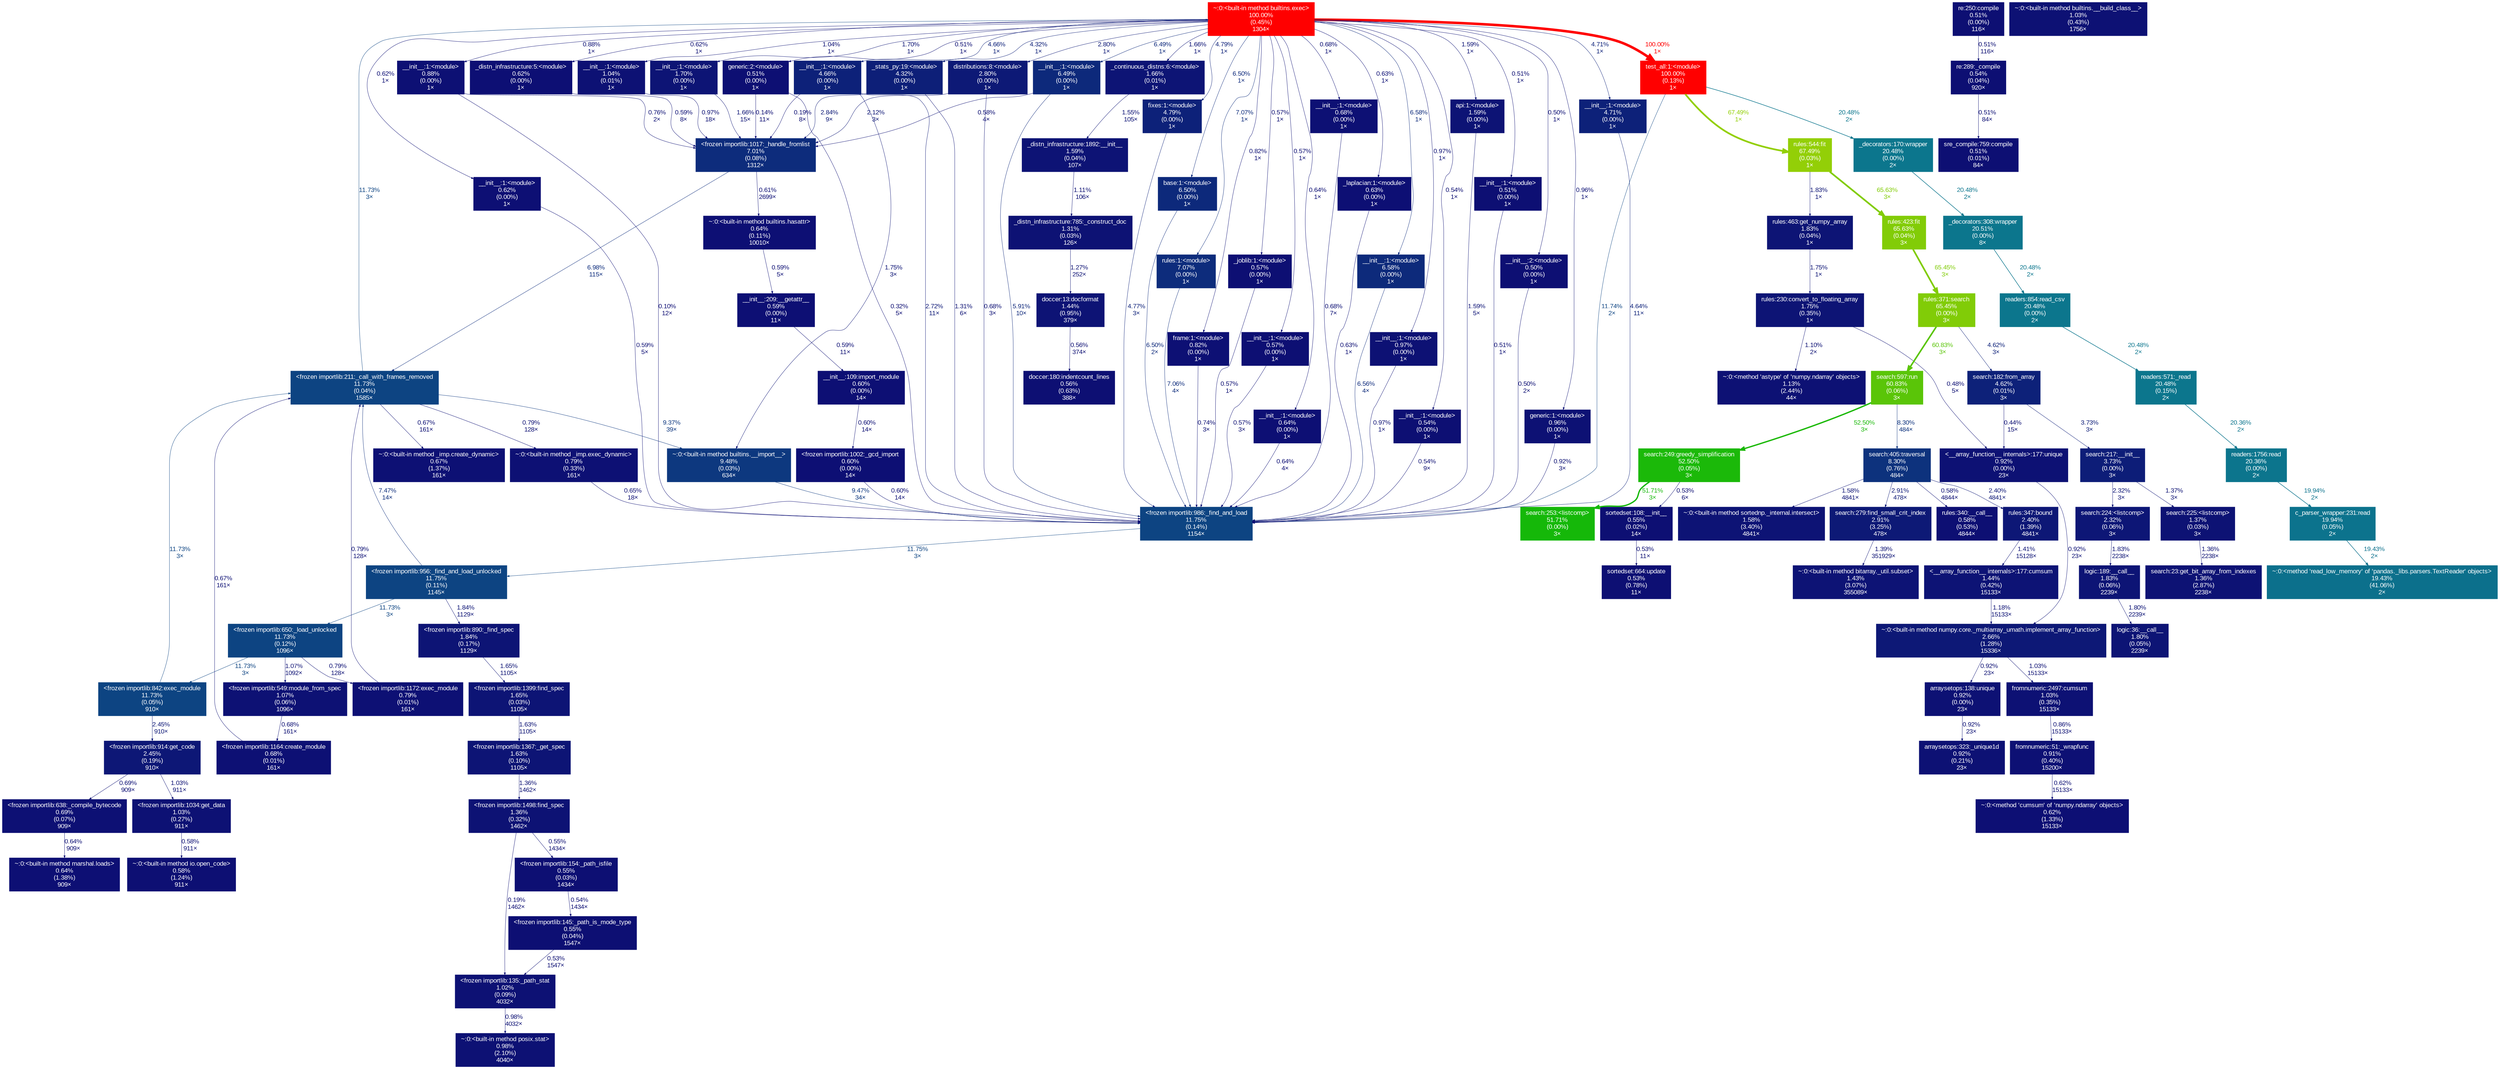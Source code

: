 digraph {
	graph [fontname=Arial, nodesep=0.125, ranksep=0.25];
	node [fontcolor=white, fontname=Arial, height=0, shape=box, style=filled, width=0];
	edge [fontname=Arial];
	73 [color="#0d1274", fontcolor="#ffffff", fontsize="10.00", label="_distn_infrastructure:785:_construct_doc\n1.31%\n(0.03%)\n126×", tooltip="/mnt/c/Users/locke/Data/BE/realkd.py/realkd-env/lib/python3.8/site-packages/scipy/stats/_distn_infrastructure.py"];
	73 -> 137 [arrowsize="0.35", color="#0d1274", fontcolor="#0d1274", fontsize="10.00", label="1.27%\n252×", labeldistance="0.50", penwidth="0.50"];
	75 [color="#0d0f74", fontcolor="#ffffff", fontsize="10.00", label="_distn_infrastructure:5:<module>\n0.62%\n(0.00%)\n1×", tooltip="/mnt/c/Users/locke/Data/BE/realkd.py/realkd-env/lib/python3.8/site-packages/scipy/stats/_distn_infrastructure.py"];
	75 -> 362 [arrowsize="0.35", color="#0d0f74", fontcolor="#0d0f74", fontsize="10.00", label="0.59%\n8×", labeldistance="0.50", penwidth="0.50"];
	119 [color="#0d1475", fontcolor="#ffffff", fontsize="10.00", label="__init__:1:<module>\n1.70%\n(0.00%)\n1×", tooltip="/mnt/c/Users/locke/Data/BE/realkd.py/realkd-env/lib/python3.8/site-packages/numpy/__init__.py"];
	119 -> 362 [arrowsize="0.35", color="#0d1475", fontcolor="#0d1475", fontsize="10.00", label="1.66%\n15×", labeldistance="0.50", penwidth="0.50"];
	137 [color="#0d1375", fontcolor="#ffffff", fontsize="10.00", label="doccer:13:docformat\n1.44%\n(0.95%)\n379×", tooltip="/mnt/c/Users/locke/Data/BE/realkd.py/realkd-env/lib/python3.8/site-packages/scipy/_lib/doccer.py"];
	137 -> 215 [arrowsize="0.35", color="#0d0f73", fontcolor="#0d0f73", fontsize="10.00", label="0.56%\n374×", labeldistance="0.50", penwidth="0.50"];
	215 [color="#0d0f73", fontcolor="#ffffff", fontsize="10.00", label="doccer:180:indentcount_lines\n0.56%\n(0.63%)\n388×", tooltip="/mnt/c/Users/locke/Data/BE/realkd.py/realkd-env/lib/python3.8/site-packages/scipy/_lib/doccer.py"];
	225 [color="#0d1274", fontcolor="#ffffff", fontsize="10.00", label="<frozen importlib:1498:find_spec\n1.36%\n(0.32%)\n1462×", tooltip="<frozen importlib._bootstrap_external>"];
	225 -> 1479 [arrowsize="0.35", color="#0d0e73", fontcolor="#0d0e73", fontsize="10.00", label="0.19%\n1462×", labeldistance="0.50", penwidth="0.50"];
	225 -> 4918 [arrowsize="0.35", color="#0d0f73", fontcolor="#0d0f73", fontsize="10.00", label="0.55%\n1434×", labeldistance="0.50", penwidth="0.50"];
	227 [color="#0d4482", fontcolor="#ffffff", fontsize="10.00", label="<frozen importlib:956:_find_and_load_unlocked\n11.75%\n(0.11%)\n1145×", tooltip="<frozen importlib._bootstrap>"];
	227 -> 553 [arrowsize="0.35", color="#0d4482", fontcolor="#0d4482", fontsize="10.00", label="11.73%\n3×", labeldistance="0.50", penwidth="0.50"];
	227 -> 1007 [arrowsize="0.35", color="#0d2e7c", fontcolor="#0d2e7c", fontsize="10.00", label="7.47%\n14×", labeldistance="0.50", penwidth="0.50"];
	227 -> 4324 [arrowsize="0.35", color="#0d1475", fontcolor="#0d1475", fontsize="10.00", label="1.84%\n1129×", labeldistance="0.50", penwidth="0.50"];
	302 [color="#0d0f74", fontcolor="#ffffff", fontsize="10.00", label="__init__:109:import_module\n0.60%\n(0.00%)\n14×", tooltip="/usr/lib/python3.8/importlib/__init__.py"];
	302 -> 4915 [arrowsize="0.35", color="#0d0f74", fontcolor="#0d0f74", fontsize="10.00", label="0.60%\n14×", labeldistance="0.50", penwidth="0.50"];
	337 [color="#0d0f73", fontcolor="#ffffff", fontsize="10.00", label="generic:2:<module>\n0.51%\n(0.00%)\n1×", tooltip="/mnt/c/Users/locke/Data/BE/realkd.py/realkd-env/lib/python3.8/site-packages/pandas/core/generic.py"];
	337 -> 362 [arrowsize="0.35", color="#0d0d73", fontcolor="#0d0d73", fontsize="10.00", label="0.14%\n11×", labeldistance="0.50", penwidth="0.50"];
	337 -> 544 [arrowsize="0.35", color="#0d0e73", fontcolor="#0d0e73", fontsize="10.00", label="0.32%\n5×", labeldistance="0.50", penwidth="0.50"];
	362 [color="#0d2c7c", fontcolor="#ffffff", fontsize="10.00", label="<frozen importlib:1017:_handle_fromlist\n7.01%\n(0.08%)\n1312×", tooltip="<frozen importlib._bootstrap>"];
	362 -> 1007 [arrowsize="0.35", color="#0d2c7c", fontcolor="#0d2c7c", fontsize="10.00", label="6.98%\n115×", labeldistance="0.50", penwidth="0.50"];
	362 -> 1117 [arrowsize="0.35", color="#0d0f74", fontcolor="#0d0f74", fontsize="10.00", label="0.61%\n2699×", labeldistance="0.50", penwidth="0.50"];
	392 [color="#0d0f73", fontcolor="#ffffff", fontsize="10.00", label="sortedset:664:update\n0.53%\n(0.78%)\n11×", tooltip="/mnt/c/Users/locke/Data/BE/realkd.py/realkd-env/lib/python3.8/site-packages/sortedcontainers/sortedset.py"];
	408 [color="#0d327d", fontcolor="#ffffff", fontsize="10.00", label="search:405:traversal\n8.30%\n(0.76%)\n484×", tooltip="/mnt/c/Users/locke/Data/BE/realkd.py/realkd/search.py"];
	408 -> 1367 [arrowsize="0.35", color="#0d1976", fontcolor="#0d1976", fontsize="10.00", label="2.91%\n478×", labeldistance="0.50", penwidth="0.50"];
	408 -> 1380 [arrowsize="0.35", color="#0d0f73", fontcolor="#0d0f73", fontsize="10.00", label="0.58%\n4844×", labeldistance="0.50", penwidth="0.50"];
	408 -> 1381 [arrowsize="0.35", color="#0d1776", fontcolor="#0d1776", fontsize="10.00", label="2.40%\n4841×", labeldistance="0.50", penwidth="0.50"];
	408 -> 1658 [arrowsize="0.35", color="#0d1375", fontcolor="#0d1375", fontsize="10.00", label="1.58%\n4841×", labeldistance="0.50", penwidth="0.50"];
	446 [color="#0d1174", fontcolor="#ffffff", fontsize="10.00", label="__init__:1:<module>\n1.04%\n(0.01%)\n1×", tooltip="/mnt/c/Users/locke/Data/BE/realkd.py/realkd-env/lib/python3.8/site-packages/numpy/core/__init__.py"];
	446 -> 362 [arrowsize="0.35", color="#0d1174", fontcolor="#0d1174", fontsize="10.00", label="0.97%\n18×", labeldistance="0.50", penwidth="0.50"];
	474 [color="#1bb909", fontcolor="#ffffff", fontsize="10.00", label="search:249:greedy_simplification\n52.50%\n(0.05%)\n3×", tooltip="/mnt/c/Users/locke/Data/BE/realkd.py/realkd/search.py"];
	474 -> 1118 [arrowsize="0.35", color="#0d0f73", fontcolor="#0d0f73", fontsize="10.00", label="0.53%\n6×", labeldistance="0.50", penwidth="0.50"];
	474 -> 1723 [arrowsize="0.72", color="#15b809", fontcolor="#15b809", fontsize="10.00", label="51.71%\n3×", labeldistance="2.07", penwidth="2.07"];
	508 [color="#0d1375", fontcolor="#ffffff", fontsize="10.00", label="_distn_infrastructure:1892:__init__\n1.59%\n(0.04%)\n107×", tooltip="/mnt/c/Users/locke/Data/BE/realkd.py/realkd-env/lib/python3.8/site-packages/scipy/stats/_distn_infrastructure.py"];
	508 -> 73 [arrowsize="0.35", color="#0d1174", fontcolor="#0d1174", fontsize="10.00", label="1.11%\n106×", labeldistance="0.50", penwidth="0.50"];
	519 [color="#0c768d", fontcolor="#ffffff", fontsize="10.00", label="readers:571:_read\n20.48%\n(0.15%)\n2×", tooltip="/mnt/c/Users/locke/Data/BE/realkd.py/realkd-env/lib/python3.8/site-packages/pandas/io/parsers/readers.py"];
	519 -> 593 [arrowsize="0.45", color="#0c758d", fontcolor="#0c758d", fontsize="10.00", label="20.36%\n2×", labeldistance="0.81", penwidth="0.81"];
	538 [color="#0d2179", fontcolor="#ffffff", fontsize="10.00", label="__init__:1:<module>\n4.66%\n(0.00%)\n1×", tooltip="/mnt/c/Users/locke/Data/BE/realkd.py/realkd-env/lib/python3.8/site-packages/pandas/__init__.py"];
	538 -> 362 [arrowsize="0.35", color="#0d0e73", fontcolor="#0d0e73", fontsize="10.00", label="0.19%\n8×", labeldistance="0.50", penwidth="0.50"];
	538 -> 544 [arrowsize="0.35", color="#0d1876", fontcolor="#0d1876", fontsize="10.00", label="2.72%\n11×", labeldistance="0.50", penwidth="0.50"];
	538 -> 1004 [arrowsize="0.35", color="#0d1475", fontcolor="#0d1475", fontsize="10.00", label="1.75%\n3×", labeldistance="0.50", penwidth="0.50"];
	544 [color="#0d4482", fontcolor="#ffffff", fontsize="10.00", label="<frozen importlib:986:_find_and_load\n11.75%\n(0.14%)\n1154×", tooltip="<frozen importlib._bootstrap>"];
	544 -> 227 [arrowsize="0.35", color="#0d4482", fontcolor="#0d4482", fontsize="10.00", label="11.75%\n3×", labeldistance="0.50", penwidth="0.50"];
	551 [color="#0c768d", fontcolor="#ffffff", fontsize="10.00", label="_decorators:170:wrapper\n20.48%\n(0.00%)\n2×", tooltip="/mnt/c/Users/locke/Data/BE/realkd.py/realkd-env/lib/python3.8/site-packages/pandas/util/_decorators.py"];
	551 -> 1417 [arrowsize="0.45", color="#0c768d", fontcolor="#0c768d", fontsize="10.00", label="20.48%\n2×", labeldistance="0.82", penwidth="0.82"];
	553 [color="#0d4482", fontcolor="#ffffff", fontsize="10.00", label="<frozen importlib:650:_load_unlocked\n11.73%\n(0.12%)\n1096×", tooltip="<frozen importlib._bootstrap>"];
	553 -> 1152 [arrowsize="0.35", color="#0d1174", fontcolor="#0d1174", fontsize="10.00", label="1.07%\n1092×", labeldistance="0.50", penwidth="0.50"];
	553 -> 4893 [arrowsize="0.35", color="#0d1074", fontcolor="#0d1074", fontsize="10.00", label="0.79%\n128×", labeldistance="0.50", penwidth="0.50"];
	553 -> 4905 [arrowsize="0.35", color="#0d4482", fontcolor="#0d4482", fontsize="10.00", label="11.73%\n3×", labeldistance="0.50", penwidth="0.50"];
	565 [color="#0d1475", fontcolor="#ffffff", fontsize="10.00", label="_continuous_distns:6:<module>\n1.66%\n(0.01%)\n1×", tooltip="/mnt/c/Users/locke/Data/BE/realkd.py/realkd-env/lib/python3.8/site-packages/scipy/stats/_continuous_distns.py"];
	565 -> 508 [arrowsize="0.35", color="#0d1375", fontcolor="#0d1375", fontsize="10.00", label="1.55%\n105×", labeldistance="0.50", penwidth="0.50"];
	580 [color="#0c738d", fontcolor="#ffffff", fontsize="10.00", label="c_parser_wrapper:231:read\n19.94%\n(0.05%)\n2×", tooltip="/mnt/c/Users/locke/Data/BE/realkd.py/realkd-env/lib/python3.8/site-packages/pandas/io/parsers/c_parser_wrapper.py"];
	580 -> 3434 [arrowsize="0.44", color="#0c708c", fontcolor="#0c708c", fontsize="10.00", label="19.43%\n2×", labeldistance="0.78", penwidth="0.78"];
	588 [color="#0d0f73", fontcolor="#ffffff", fontsize="10.00", label="sre_compile:759:compile\n0.51%\n(0.01%)\n84×", tooltip="/usr/lib/python3.8/sre_compile.py"];
	593 [color="#0c758d", fontcolor="#ffffff", fontsize="10.00", label="readers:1756:read\n20.36%\n(0.00%)\n2×", tooltip="/mnt/c/Users/locke/Data/BE/realkd.py/realkd-env/lib/python3.8/site-packages/pandas/io/parsers/readers.py"];
	593 -> 580 [arrowsize="0.45", color="#0c738d", fontcolor="#0c738d", fontsize="10.00", label="19.94%\n2×", labeldistance="0.80", penwidth="0.80"];
	601 [color="#0c768d", fontcolor="#ffffff", fontsize="10.00", label="readers:854:read_csv\n20.48%\n(0.00%)\n2×", tooltip="/mnt/c/Users/locke/Data/BE/realkd.py/realkd-env/lib/python3.8/site-packages/pandas/io/parsers/readers.py"];
	601 -> 519 [arrowsize="0.45", color="#0c768d", fontcolor="#0c768d", fontsize="10.00", label="20.48%\n2×", labeldistance="0.82", penwidth="0.82"];
	628 [color="#0d1174", fontcolor="#ffffff", fontsize="10.00", label="~:0:<built-in method builtins.__build_class__>\n1.03%\n(0.43%)\n1756×", tooltip="~"];
	730 [color="#0d1f78", fontcolor="#ffffff", fontsize="10.00", label="_stats_py:19:<module>\n4.32%\n(0.00%)\n1×", tooltip="/mnt/c/Users/locke/Data/BE/realkd.py/realkd-env/lib/python3.8/site-packages/scipy/stats/_stats_py.py"];
	730 -> 362 [arrowsize="0.35", color="#0d1976", fontcolor="#0d1976", fontsize="10.00", label="2.84%\n9×", labeldistance="0.50", penwidth="0.50"];
	730 -> 544 [arrowsize="0.35", color="#0d1274", fontcolor="#0d1274", fontsize="10.00", label="1.31%\n6×", labeldistance="0.50", penwidth="0.50"];
	737 [color="#0d2179", fontcolor="#ffffff", fontsize="10.00", label="fixes:1:<module>\n4.79%\n(0.00%)\n1×", tooltip="/mnt/c/Users/locke/Data/BE/realkd.py/realkd-env/lib/python3.8/site-packages/sklearn/utils/fixes.py"];
	737 -> 544 [arrowsize="0.35", color="#0d2179", fontcolor="#0d2179", fontsize="10.00", label="4.77%\n3×", labeldistance="0.50", penwidth="0.50"];
	812 [color="#0d297b", fontcolor="#ffffff", fontsize="10.00", label="base:1:<module>\n6.50%\n(0.00%)\n1×", tooltip="/mnt/c/Users/locke/Data/BE/realkd.py/realkd-env/lib/python3.8/site-packages/sklearn/base.py"];
	812 -> 544 [arrowsize="0.35", color="#0d297b", fontcolor="#0d297b", fontsize="10.00", label="6.50%\n2×", labeldistance="0.50", penwidth="0.50"];
	823 [color="#0d2c7c", fontcolor="#ffffff", fontsize="10.00", label="rules:1:<module>\n7.07%\n(0.00%)\n1×", tooltip="/mnt/c/Users/locke/Data/BE/realkd.py/realkd/rules.py"];
	823 -> 544 [arrowsize="0.35", color="#0d2c7c", fontcolor="#0d2c7c", fontsize="10.00", label="7.06%\n4×", labeldistance="0.50", penwidth="0.50"];
	900 [color="#0d1074", fontcolor="#ffffff", fontsize="10.00", label="frame:1:<module>\n0.82%\n(0.00%)\n1×", tooltip="/mnt/c/Users/locke/Data/BE/realkd.py/realkd-env/lib/python3.8/site-packages/pandas/core/frame.py"];
	900 -> 544 [arrowsize="0.35", color="#0d1074", fontcolor="#0d1074", fontsize="10.00", label="0.74%\n3×", labeldistance="0.50", penwidth="0.50"];
	902 [color="#0d1174", fontcolor="#ffffff", fontsize="10.00", label="generic:1:<module>\n0.96%\n(0.00%)\n1×", tooltip="/mnt/c/Users/locke/Data/BE/realkd.py/realkd-env/lib/python3.8/site-packages/pandas/core/groupby/generic.py"];
	902 -> 544 [arrowsize="0.35", color="#0d1174", fontcolor="#0d1174", fontsize="10.00", label="0.92%\n3×", labeldistance="0.50", penwidth="0.50"];
	1004 [color="#0d387f", fontcolor="#ffffff", fontsize="10.00", label="~:0:<built-in method builtins.__import__>\n9.48%\n(0.03%)\n634×", tooltip="~"];
	1004 -> 544 [arrowsize="0.35", color="#0d387f", fontcolor="#0d387f", fontsize="10.00", label="9.47%\n34×", labeldistance="0.50", penwidth="0.50"];
	1007 [color="#0d4482", fontcolor="#ffffff", fontsize="10.00", label="<frozen importlib:211:_call_with_frames_removed\n11.73%\n(0.04%)\n1585×", tooltip="<frozen importlib._bootstrap>"];
	1007 -> 1004 [arrowsize="0.35", color="#0d377f", fontcolor="#0d377f", fontsize="10.00", label="9.37%\n39×", labeldistance="0.50", penwidth="0.50"];
	1007 -> 1057 [arrowsize="0.35", color="#0d4482", fontcolor="#0d4482", fontsize="10.00", label="11.73%\n3×", labeldistance="0.50", penwidth="0.50"];
	1007 -> 1639 [arrowsize="0.35", color="#0d1074", fontcolor="#0d1074", fontsize="10.00", label="0.67%\n161×", labeldistance="0.50", penwidth="0.50"];
	1007 -> 1640 [arrowsize="0.35", color="#0d1074", fontcolor="#0d1074", fontsize="10.00", label="0.79%\n128×", labeldistance="0.50", penwidth="0.50"];
	1049 [color="#0d2179", fontcolor="#ffffff", fontsize="10.00", label="__init__:1:<module>\n4.71%\n(0.00%)\n1×", tooltip="/mnt/c/Users/locke/Data/BE/realkd.py/realkd-env/lib/python3.8/site-packages/scipy/stats/__init__.py"];
	1049 -> 544 [arrowsize="0.35", color="#0d2179", fontcolor="#0d2179", fontsize="10.00", label="4.64%\n11×", labeldistance="0.50", penwidth="0.50"];
	1053 [color="#0d0f74", fontcolor="#ffffff", fontsize="10.00", label="__init__:1:<module>\n0.62%\n(0.00%)\n1×", tooltip="/mnt/c/Users/locke/Data/BE/realkd.py/realkd-env/lib/python3.8/site-packages/scipy/sparse/linalg/__init__.py"];
	1053 -> 544 [arrowsize="0.35", color="#0d0f74", fontcolor="#0d0f74", fontsize="10.00", label="0.59%\n5×", labeldistance="0.50", penwidth="0.50"];
	1054 [color="#0d1074", fontcolor="#ffffff", fontsize="10.00", label="__init__:1:<module>\n0.88%\n(0.00%)\n1×", tooltip="/mnt/c/Users/locke/Data/BE/realkd.py/realkd-env/lib/python3.8/site-packages/scipy/sparse/__init__.py"];
	1054 -> 362 [arrowsize="0.35", color="#0d1074", fontcolor="#0d1074", fontsize="10.00", label="0.76%\n2×", labeldistance="0.50", penwidth="0.50"];
	1054 -> 544 [arrowsize="0.35", color="#0d0d73", fontcolor="#0d0d73", fontsize="10.00", label="0.10%\n12×", labeldistance="0.50", penwidth="0.50"];
	1057 [color="#ff0000", fontcolor="#ffffff", fontsize="10.00", label="~:0:<built-in method builtins.exec>\n100.00%\n(0.45%)\n1304×", tooltip="~"];
	1057 -> 75 [arrowsize="0.35", color="#0d0f74", fontcolor="#0d0f74", fontsize="10.00", label="0.62%\n1×", labeldistance="0.50", penwidth="0.50"];
	1057 -> 119 [arrowsize="0.35", color="#0d1475", fontcolor="#0d1475", fontsize="10.00", label="1.70%\n1×", labeldistance="0.50", penwidth="0.50"];
	1057 -> 337 [arrowsize="0.35", color="#0d0f73", fontcolor="#0d0f73", fontsize="10.00", label="0.51%\n1×", labeldistance="0.50", penwidth="0.50"];
	1057 -> 446 [arrowsize="0.35", color="#0d1174", fontcolor="#0d1174", fontsize="10.00", label="1.04%\n1×", labeldistance="0.50", penwidth="0.50"];
	1057 -> 538 [arrowsize="0.35", color="#0d2179", fontcolor="#0d2179", fontsize="10.00", label="4.66%\n1×", labeldistance="0.50", penwidth="0.50"];
	1057 -> 565 [arrowsize="0.35", color="#0d1475", fontcolor="#0d1475", fontsize="10.00", label="1.66%\n1×", labeldistance="0.50", penwidth="0.50"];
	1057 -> 730 [arrowsize="0.35", color="#0d1f78", fontcolor="#0d1f78", fontsize="10.00", label="4.32%\n1×", labeldistance="0.50", penwidth="0.50"];
	1057 -> 737 [arrowsize="0.35", color="#0d2179", fontcolor="#0d2179", fontsize="10.00", label="4.79%\n1×", labeldistance="0.50", penwidth="0.50"];
	1057 -> 812 [arrowsize="0.35", color="#0d297b", fontcolor="#0d297b", fontsize="10.00", label="6.50%\n1×", labeldistance="0.50", penwidth="0.50"];
	1057 -> 823 [arrowsize="0.35", color="#0d2c7c", fontcolor="#0d2c7c", fontsize="10.00", label="7.07%\n1×", labeldistance="0.50", penwidth="0.50"];
	1057 -> 900 [arrowsize="0.35", color="#0d1074", fontcolor="#0d1074", fontsize="10.00", label="0.82%\n1×", labeldistance="0.50", penwidth="0.50"];
	1057 -> 902 [arrowsize="0.35", color="#0d1174", fontcolor="#0d1174", fontsize="10.00", label="0.96%\n1×", labeldistance="0.50", penwidth="0.50"];
	1057 -> 1049 [arrowsize="0.35", color="#0d2179", fontcolor="#0d2179", fontsize="10.00", label="4.71%\n1×", labeldistance="0.50", penwidth="0.50"];
	1057 -> 1053 [arrowsize="0.35", color="#0d0f74", fontcolor="#0d0f74", fontsize="10.00", label="0.62%\n1×", labeldistance="0.50", penwidth="0.50"];
	1057 -> 1054 [arrowsize="0.35", color="#0d1074", fontcolor="#0d1074", fontsize="10.00", label="0.88%\n1×", labeldistance="0.50", penwidth="0.50"];
	1057 -> 1449 [arrowsize="1.00", color="#ff0000", fontcolor="#ff0000", fontsize="10.00", label="100.00%\n1×", labeldistance="4.00", penwidth="4.00"];
	1057 -> 1528 [arrowsize="0.35", color="#0d297b", fontcolor="#0d297b", fontsize="10.00", label="6.49%\n1×", labeldistance="0.50", penwidth="0.50"];
	1057 -> 2246 [arrowsize="0.35", color="#0d1976", fontcolor="#0d1976", fontsize="10.00", label="2.80%\n1×", labeldistance="0.50", penwidth="0.50"];
	1057 -> 2764 [arrowsize="0.35", color="#0d0f73", fontcolor="#0d0f73", fontsize="10.00", label="0.57%\n1×", labeldistance="0.50", penwidth="0.50"];
	1057 -> 2765 [arrowsize="0.35", color="#0d0f73", fontcolor="#0d0f73", fontsize="10.00", label="0.57%\n1×", labeldistance="0.50", penwidth="0.50"];
	1057 -> 2806 [arrowsize="0.35", color="#0d0f74", fontcolor="#0d0f74", fontsize="10.00", label="0.64%\n1×", labeldistance="0.50", penwidth="0.50"];
	1057 -> 3123 [arrowsize="0.35", color="#0d1074", fontcolor="#0d1074", fontsize="10.00", label="0.68%\n1×", labeldistance="0.50", penwidth="0.50"];
	1057 -> 3124 [arrowsize="0.35", color="#0d0f74", fontcolor="#0d0f74", fontsize="10.00", label="0.63%\n1×", labeldistance="0.50", penwidth="0.50"];
	1057 -> 3270 [arrowsize="0.35", color="#0d2a7b", fontcolor="#0d2a7b", fontsize="10.00", label="6.58%\n1×", labeldistance="0.50", penwidth="0.50"];
	1057 -> 3898 [arrowsize="0.35", color="#0d1174", fontcolor="#0d1174", fontsize="10.00", label="0.97%\n1×", labeldistance="0.50", penwidth="0.50"];
	1057 -> 4086 [arrowsize="0.35", color="#0d0f73", fontcolor="#0d0f73", fontsize="10.00", label="0.54%\n1×", labeldistance="0.50", penwidth="0.50"];
	1057 -> 4125 [arrowsize="0.35", color="#0d1375", fontcolor="#0d1375", fontsize="10.00", label="1.59%\n1×", labeldistance="0.50", penwidth="0.50"];
	1057 -> 4357 [arrowsize="0.35", color="#0d0f73", fontcolor="#0d0f73", fontsize="10.00", label="0.51%\n1×", labeldistance="0.50", penwidth="0.50"];
	1057 -> 4392 [arrowsize="0.35", color="#0d0f73", fontcolor="#0d0f73", fontsize="10.00", label="0.50%\n1×", labeldistance="0.50", penwidth="0.50"];
	1080 [color="#0d1074", fontcolor="#ffffff", fontsize="10.00", label="fromnumeric:51:_wrapfunc\n0.91%\n(0.40%)\n15200×", tooltip="/mnt/c/Users/locke/Data/BE/realkd.py/realkd-env/lib/python3.8/site-packages/numpy/core/fromnumeric.py"];
	1080 -> 4737 [arrowsize="0.35", color="#0d0f74", fontcolor="#0d0f74", fontsize="10.00", label="0.62%\n15133×", labeldistance="0.50", penwidth="0.50"];
	1117 [color="#0d0f74", fontcolor="#ffffff", fontsize="10.00", label="~:0:<built-in method builtins.hasattr>\n0.64%\n(0.11%)\n10010×", tooltip="~"];
	1117 -> 3235 [arrowsize="0.35", color="#0d0f74", fontcolor="#0d0f74", fontsize="10.00", label="0.59%\n5×", labeldistance="0.50", penwidth="0.50"];
	1118 [color="#0d0f73", fontcolor="#ffffff", fontsize="10.00", label="sortedset:108:__init__\n0.55%\n(0.02%)\n14×", tooltip="/mnt/c/Users/locke/Data/BE/realkd.py/realkd-env/lib/python3.8/site-packages/sortedcontainers/sortedset.py"];
	1118 -> 392 [arrowsize="0.35", color="#0d0f73", fontcolor="#0d0f73", fontsize="10.00", label="0.53%\n11×", labeldistance="0.50", penwidth="0.50"];
	1150 [color="#0d1475", fontcolor="#ffffff", fontsize="10.00", label="<frozen importlib:1367:_get_spec\n1.63%\n(0.10%)\n1105×", tooltip="<frozen importlib._bootstrap_external>"];
	1150 -> 225 [arrowsize="0.35", color="#0d1274", fontcolor="#0d1274", fontsize="10.00", label="1.36%\n1462×", labeldistance="0.50", penwidth="0.50"];
	1152 [color="#0d1174", fontcolor="#ffffff", fontsize="10.00", label="<frozen importlib:549:module_from_spec\n1.07%\n(0.06%)\n1096×", tooltip="<frozen importlib._bootstrap>"];
	1152 -> 4892 [arrowsize="0.35", color="#0d1074", fontcolor="#0d1074", fontsize="10.00", label="0.68%\n161×", labeldistance="0.50", penwidth="0.50"];
	1166 [color="#0d2179", fontcolor="#ffffff", fontsize="10.00", label="search:182:from_array\n4.62%\n(0.01%)\n3×", tooltip="/mnt/c/Users/locke/Data/BE/realkd.py/realkd/search.py"];
	1166 -> 1364 [arrowsize="0.35", color="#0d1d78", fontcolor="#0d1d78", fontsize="10.00", label="3.73%\n3×", labeldistance="0.50", penwidth="0.50"];
	1166 -> 4619 [arrowsize="0.35", color="#0d0f73", fontcolor="#0d0f73", fontsize="10.00", label="0.44%\n15×", labeldistance="0.50", penwidth="0.50"];
	1189 [color="#0d1475", fontcolor="#ffffff", fontsize="10.00", label="rules:463:get_numpy_array\n1.83%\n(0.04%)\n1×", tooltip="/mnt/c/Users/locke/Data/BE/realkd.py/realkd/rules.py"];
	1189 -> 3311 [arrowsize="0.35", color="#0d1475", fontcolor="#0d1475", fontsize="10.00", label="1.75%\n1×", labeldistance="0.50", penwidth="0.50"];
	1326 [color="#0d0f73", fontcolor="#ffffff", fontsize="10.00", label="re:289:_compile\n0.54%\n(0.04%)\n920×", tooltip="/usr/lib/python3.8/re.py"];
	1326 -> 588 [arrowsize="0.35", color="#0d0f73", fontcolor="#0d0f73", fontsize="10.00", label="0.51%\n84×", labeldistance="0.50", penwidth="0.50"];
	1338 [color="#0d1074", fontcolor="#ffffff", fontsize="10.00", label="<frozen importlib:638:_compile_bytecode\n0.69%\n(0.07%)\n909×", tooltip="<frozen importlib._bootstrap_external>"];
	1338 -> 1628 [arrowsize="0.35", color="#0d0f74", fontcolor="#0d0f74", fontsize="10.00", label="0.64%\n909×", labeldistance="0.50", penwidth="0.50"];
	1339 [color="#0d1174", fontcolor="#ffffff", fontsize="10.00", label="<frozen importlib:1034:get_data\n1.03%\n(0.27%)\n911×", tooltip="<frozen importlib._bootstrap_external>"];
	1339 -> 1594 [arrowsize="0.35", color="#0d0f73", fontcolor="#0d0f73", fontsize="10.00", label="0.58%\n911×", labeldistance="0.50", penwidth="0.50"];
	1364 [color="#0d1d78", fontcolor="#ffffff", fontsize="10.00", label="search:217:__init__\n3.73%\n(0.00%)\n3×", tooltip="/mnt/c/Users/locke/Data/BE/realkd.py/realkd/search.py"];
	1364 -> 1697 [arrowsize="0.35", color="#0d1676", fontcolor="#0d1676", fontsize="10.00", label="2.32%\n3×", labeldistance="0.50", penwidth="0.50"];
	1364 -> 1740 [arrowsize="0.35", color="#0d1274", fontcolor="#0d1274", fontsize="10.00", label="1.37%\n3×", labeldistance="0.50", penwidth="0.50"];
	1367 [color="#0d1976", fontcolor="#ffffff", fontsize="10.00", label="search:279:find_small_crit_index\n2.91%\n(3.25%)\n478×", tooltip="/mnt/c/Users/locke/Data/BE/realkd.py/realkd/search.py"];
	1367 -> 4732 [arrowsize="0.35", color="#0d1375", fontcolor="#0d1375", fontsize="10.00", label="1.39%\n351929×", labeldistance="0.50", penwidth="0.50"];
	1369 [color="#5ac508", fontcolor="#ffffff", fontsize="10.00", label="search:597:run\n60.83%\n(0.06%)\n3×", tooltip="/mnt/c/Users/locke/Data/BE/realkd.py/realkd/search.py"];
	1369 -> 408 [arrowsize="0.35", color="#0d327d", fontcolor="#0d327d", fontsize="10.00", label="8.30%\n484×", labeldistance="0.50", penwidth="0.50"];
	1369 -> 474 [arrowsize="0.72", color="#1bb909", fontcolor="#1bb909", fontsize="10.00", label="52.50%\n3×", labeldistance="2.10", penwidth="2.10"];
	1380 [color="#0d0f73", fontcolor="#ffffff", fontsize="10.00", label="rules:340:__call__\n0.58%\n(0.53%)\n4844×", tooltip="/mnt/c/Users/locke/Data/BE/realkd.py/realkd/rules.py"];
	1381 [color="#0d1776", fontcolor="#ffffff", fontsize="10.00", label="rules:347:bound\n2.40%\n(1.39%)\n4841×", tooltip="/mnt/c/Users/locke/Data/BE/realkd.py/realkd/rules.py"];
	1381 -> 2900 [arrowsize="0.35", color="#0d1375", fontcolor="#0d1375", fontsize="10.00", label="1.41%\n15128×", labeldistance="0.50", penwidth="0.50"];
	1382 [color="#93cf07", fontcolor="#ffffff", fontsize="10.00", label="rules:544:fit\n67.49%\n(0.03%)\n1×", tooltip="/mnt/c/Users/locke/Data/BE/realkd.py/realkd/rules.py"];
	1382 -> 1189 [arrowsize="0.35", color="#0d1475", fontcolor="#0d1475", fontsize="10.00", label="1.83%\n1×", labeldistance="0.50", penwidth="0.50"];
	1382 -> 3305 [arrowsize="0.81", color="#82cc07", fontcolor="#82cc07", fontsize="10.00", label="65.63%\n3×", labeldistance="2.63", penwidth="2.63"];
	1417 [color="#0c768d", fontcolor="#ffffff", fontsize="10.00", label="_decorators:308:wrapper\n20.51%\n(0.00%)\n8×", tooltip="/mnt/c/Users/locke/Data/BE/realkd.py/realkd-env/lib/python3.8/site-packages/pandas/util/_decorators.py"];
	1417 -> 601 [arrowsize="0.45", color="#0c768d", fontcolor="#0c768d", fontsize="10.00", label="20.48%\n2×", labeldistance="0.82", penwidth="0.82"];
	1436 [color="#0d1776", fontcolor="#ffffff", fontsize="10.00", label="<frozen importlib:914:get_code\n2.45%\n(0.19%)\n910×", tooltip="<frozen importlib._bootstrap_external>"];
	1436 -> 1338 [arrowsize="0.35", color="#0d1074", fontcolor="#0d1074", fontsize="10.00", label="0.69%\n909×", labeldistance="0.50", penwidth="0.50"];
	1436 -> 1339 [arrowsize="0.35", color="#0d1174", fontcolor="#0d1174", fontsize="10.00", label="1.03%\n911×", labeldistance="0.50", penwidth="0.50"];
	1449 [color="#ff0000", fontcolor="#ffffff", fontsize="10.00", label="test_all:1:<module>\n100.00%\n(0.13%)\n1×", tooltip="test_all.py"];
	1449 -> 544 [arrowsize="0.35", color="#0d4482", fontcolor="#0d4482", fontsize="10.00", label="11.74%\n2×", labeldistance="0.50", penwidth="0.50"];
	1449 -> 551 [arrowsize="0.45", color="#0c768d", fontcolor="#0c768d", fontsize="10.00", label="20.48%\n2×", labeldistance="0.82", penwidth="0.82"];
	1449 -> 1382 [arrowsize="0.82", color="#93cf07", fontcolor="#93cf07", fontsize="10.00", label="67.49%\n1×", labeldistance="2.70", penwidth="2.70"];
	1476 [color="#0d1174", fontcolor="#ffffff", fontsize="10.00", label="~:0:<built-in method posix.stat>\n0.98%\n(2.10%)\n4040×", tooltip="~"];
	1479 [color="#0d1174", fontcolor="#ffffff", fontsize="10.00", label="<frozen importlib:135:_path_stat\n1.02%\n(0.09%)\n4032×", tooltip="<frozen importlib._bootstrap_external>"];
	1479 -> 1476 [arrowsize="0.35", color="#0d1174", fontcolor="#0d1174", fontsize="10.00", label="0.98%\n4032×", labeldistance="0.50", penwidth="0.50"];
	1528 [color="#0d297b", fontcolor="#ffffff", fontsize="10.00", label="__init__:1:<module>\n6.49%\n(0.00%)\n1×", tooltip="/mnt/c/Users/locke/Data/BE/realkd.py/realkd-env/lib/python3.8/site-packages/sklearn/utils/__init__.py"];
	1528 -> 362 [arrowsize="0.35", color="#0d0f73", fontcolor="#0d0f73", fontsize="10.00", label="0.58%\n4×", labeldistance="0.50", penwidth="0.50"];
	1528 -> 544 [arrowsize="0.35", color="#0d277a", fontcolor="#0d277a", fontsize="10.00", label="5.91%\n10×", labeldistance="0.50", penwidth="0.50"];
	1594 [color="#0d0f73", fontcolor="#ffffff", fontsize="10.00", label="~:0:<built-in method io.open_code>\n0.58%\n(1.24%)\n911×", tooltip="~"];
	1628 [color="#0d0f74", fontcolor="#ffffff", fontsize="10.00", label="~:0:<built-in method marshal.loads>\n0.64%\n(1.38%)\n909×", tooltip="~"];
	1639 [color="#0d1074", fontcolor="#ffffff", fontsize="10.00", label="~:0:<built-in method _imp.create_dynamic>\n0.67%\n(1.37%)\n161×", tooltip="~"];
	1640 [color="#0d1074", fontcolor="#ffffff", fontsize="10.00", label="~:0:<built-in method _imp.exec_dynamic>\n0.79%\n(0.33%)\n161×", tooltip="~"];
	1640 -> 544 [arrowsize="0.35", color="#0d0f74", fontcolor="#0d0f74", fontsize="10.00", label="0.65%\n18×", labeldistance="0.50", penwidth="0.50"];
	1658 [color="#0d1375", fontcolor="#ffffff", fontsize="10.00", label="~:0:<built-in method sortednp._internal.intersect>\n1.58%\n(3.40%)\n4841×", tooltip="~"];
	1687 [color="#0d1475", fontcolor="#ffffff", fontsize="10.00", label="logic:36:__call__\n1.80%\n(0.05%)\n2239×", tooltip="/mnt/c/Users/locke/Data/BE/realkd.py/realkd/logic.py"];
	1688 [color="#0d1475", fontcolor="#ffffff", fontsize="10.00", label="logic:189:__call__\n1.83%\n(0.06%)\n2239×", tooltip="/mnt/c/Users/locke/Data/BE/realkd.py/realkd/logic.py"];
	1688 -> 1687 [arrowsize="0.35", color="#0d1475", fontcolor="#0d1475", fontsize="10.00", label="1.80%\n2239×", labeldistance="0.50", penwidth="0.50"];
	1697 [color="#0d1676", fontcolor="#ffffff", fontsize="10.00", label="search:224:<listcomp>\n2.32%\n(0.06%)\n3×", tooltip="/mnt/c/Users/locke/Data/BE/realkd.py/realkd/search.py"];
	1697 -> 1688 [arrowsize="0.35", color="#0d1475", fontcolor="#0d1475", fontsize="10.00", label="1.83%\n2238×", labeldistance="0.50", penwidth="0.50"];
	1723 [color="#15b809", fontcolor="#ffffff", fontsize="10.00", label="search:253:<listcomp>\n51.71%\n(0.00%)\n3×", tooltip="/mnt/c/Users/locke/Data/BE/realkd.py/realkd/search.py"];
	1739 [color="#0d1274", fontcolor="#ffffff", fontsize="10.00", label="search:23:get_bit_array_from_indexes\n1.36%\n(2.87%)\n2238×", tooltip="/mnt/c/Users/locke/Data/BE/realkd.py/realkd/search.py"];
	1740 [color="#0d1274", fontcolor="#ffffff", fontsize="10.00", label="search:225:<listcomp>\n1.37%\n(0.03%)\n3×", tooltip="/mnt/c/Users/locke/Data/BE/realkd.py/realkd/search.py"];
	1740 -> 1739 [arrowsize="0.35", color="#0d1274", fontcolor="#0d1274", fontsize="10.00", label="1.36%\n2238×", labeldistance="0.50", penwidth="0.50"];
	1751 [color="#81cc07", fontcolor="#ffffff", fontsize="10.00", label="rules:371:search\n65.45%\n(0.00%)\n3×", tooltip="/mnt/c/Users/locke/Data/BE/realkd.py/realkd/rules.py"];
	1751 -> 1166 [arrowsize="0.35", color="#0d2179", fontcolor="#0d2179", fontsize="10.00", label="4.62%\n3×", labeldistance="0.50", penwidth="0.50"];
	1751 -> 1369 [arrowsize="0.78", color="#5ac508", fontcolor="#5ac508", fontsize="10.00", label="60.83%\n3×", labeldistance="2.43", penwidth="2.43"];
	2246 [color="#0d1976", fontcolor="#ffffff", fontsize="10.00", label="distributions:8:<module>\n2.80%\n(0.00%)\n1×", tooltip="/mnt/c/Users/locke/Data/BE/realkd.py/realkd-env/lib/python3.8/site-packages/scipy/stats/distributions.py"];
	2246 -> 362 [arrowsize="0.35", color="#0d1675", fontcolor="#0d1675", fontsize="10.00", label="2.12%\n3×", labeldistance="0.50", penwidth="0.50"];
	2246 -> 544 [arrowsize="0.35", color="#0d1074", fontcolor="#0d1074", fontsize="10.00", label="0.68%\n3×", labeldistance="0.50", penwidth="0.50"];
	2764 [color="#0d0f73", fontcolor="#ffffff", fontsize="10.00", label="_joblib:1:<module>\n0.57%\n(0.00%)\n1×", tooltip="/mnt/c/Users/locke/Data/BE/realkd.py/realkd-env/lib/python3.8/site-packages/sklearn/utils/_joblib.py"];
	2764 -> 544 [arrowsize="0.35", color="#0d0f73", fontcolor="#0d0f73", fontsize="10.00", label="0.57%\n1×", labeldistance="0.50", penwidth="0.50"];
	2765 [color="#0d0f73", fontcolor="#ffffff", fontsize="10.00", label="__init__:1:<module>\n0.57%\n(0.00%)\n1×", tooltip="/mnt/c/Users/locke/Data/BE/realkd.py/realkd-env/lib/python3.8/site-packages/joblib/__init__.py"];
	2765 -> 544 [arrowsize="0.35", color="#0d0f73", fontcolor="#0d0f73", fontsize="10.00", label="0.57%\n3×", labeldistance="0.50", penwidth="0.50"];
	2806 [color="#0d0f74", fontcolor="#ffffff", fontsize="10.00", label="__init__:1:<module>\n0.64%\n(0.00%)\n1×", tooltip="/mnt/c/Users/locke/Data/BE/realkd.py/realkd-env/lib/python3.8/site-packages/pandas/compat/__init__.py"];
	2806 -> 544 [arrowsize="0.35", color="#0d0f74", fontcolor="#0d0f74", fontsize="10.00", label="0.64%\n4×", labeldistance="0.50", penwidth="0.50"];
	2842 [color="#0d1876", fontcolor="#ffffff", fontsize="10.00", label="~:0:<built-in method numpy.core._multiarray_umath.implement_array_function>\n2.66%\n(1.28%)\n15336×", tooltip="~"];
	2842 -> 2888 [arrowsize="0.35", color="#0d1174", fontcolor="#0d1174", fontsize="10.00", label="1.03%\n15133×", labeldistance="0.50", penwidth="0.50"];
	2842 -> 4617 [arrowsize="0.35", color="#0d1174", fontcolor="#0d1174", fontsize="10.00", label="0.92%\n23×", labeldistance="0.50", penwidth="0.50"];
	2888 [color="#0d1174", fontcolor="#ffffff", fontsize="10.00", label="fromnumeric:2497:cumsum\n1.03%\n(0.35%)\n15133×", tooltip="/mnt/c/Users/locke/Data/BE/realkd.py/realkd-env/lib/python3.8/site-packages/numpy/core/fromnumeric.py"];
	2888 -> 1080 [arrowsize="0.35", color="#0d1074", fontcolor="#0d1074", fontsize="10.00", label="0.86%\n15133×", labeldistance="0.50", penwidth="0.50"];
	2900 [color="#0d1375", fontcolor="#ffffff", fontsize="10.00", label="<__array_function__ internals>:177:cumsum\n1.44%\n(0.42%)\n15133×", tooltip="<__array_function__ internals>"];
	2900 -> 2842 [arrowsize="0.35", color="#0d1274", fontcolor="#0d1274", fontsize="10.00", label="1.18%\n15133×", labeldistance="0.50", penwidth="0.50"];
	2934 [color="#0d1174", fontcolor="#ffffff", fontsize="10.00", label="arraysetops:323:_unique1d\n0.92%\n(0.21%)\n23×", tooltip="/mnt/c/Users/locke/Data/BE/realkd.py/realkd-env/lib/python3.8/site-packages/numpy/lib/arraysetops.py"];
	3123 [color="#0d1074", fontcolor="#ffffff", fontsize="10.00", label="__init__:1:<module>\n0.68%\n(0.00%)\n1×", tooltip="/mnt/c/Users/locke/Data/BE/realkd.py/realkd-env/lib/python3.8/site-packages/scipy/sparse/csgraph/__init__.py"];
	3123 -> 544 [arrowsize="0.35", color="#0d1074", fontcolor="#0d1074", fontsize="10.00", label="0.68%\n7×", labeldistance="0.50", penwidth="0.50"];
	3124 [color="#0d0f74", fontcolor="#ffffff", fontsize="10.00", label="_laplacian:1:<module>\n0.63%\n(0.00%)\n1×", tooltip="/mnt/c/Users/locke/Data/BE/realkd.py/realkd-env/lib/python3.8/site-packages/scipy/sparse/csgraph/_laplacian.py"];
	3124 -> 544 [arrowsize="0.35", color="#0d0f74", fontcolor="#0d0f74", fontsize="10.00", label="0.63%\n1×", labeldistance="0.50", penwidth="0.50"];
	3235 [color="#0d0f74", fontcolor="#ffffff", fontsize="10.00", label="__init__:209:__getattr__\n0.59%\n(0.00%)\n11×", tooltip="/mnt/c/Users/locke/Data/BE/realkd.py/realkd-env/lib/python3.8/site-packages/scipy/__init__.py"];
	3235 -> 302 [arrowsize="0.35", color="#0d0f74", fontcolor="#0d0f74", fontsize="10.00", label="0.59%\n11×", labeldistance="0.50", penwidth="0.50"];
	3270 [color="#0d2a7b", fontcolor="#ffffff", fontsize="10.00", label="__init__:1:<module>\n6.58%\n(0.00%)\n1×", tooltip="/mnt/c/Users/locke/Data/BE/realkd.py/realkd-env/lib/python3.8/site-packages/sklearn/__init__.py"];
	3270 -> 544 [arrowsize="0.35", color="#0d2a7b", fontcolor="#0d2a7b", fontsize="10.00", label="6.56%\n4×", labeldistance="0.50", penwidth="0.50"];
	3305 [color="#82cc07", fontcolor="#ffffff", fontsize="10.00", label="rules:423:fit\n65.63%\n(0.04%)\n3×", tooltip="/mnt/c/Users/locke/Data/BE/realkd.py/realkd/rules.py"];
	3305 -> 1751 [arrowsize="0.81", color="#81cc07", fontcolor="#81cc07", fontsize="10.00", label="65.45%\n3×", labeldistance="2.62", penwidth="2.62"];
	3311 [color="#0d1475", fontcolor="#ffffff", fontsize="10.00", label="rules:230:convert_to_floating_array\n1.75%\n(0.35%)\n1×", tooltip="/mnt/c/Users/locke/Data/BE/realkd.py/realkd/rules.py"];
	3311 -> 4619 [arrowsize="0.35", color="#0d0f73", fontcolor="#0d0f73", fontsize="10.00", label="0.48%\n5×", labeldistance="0.50", penwidth="0.50"];
	3311 -> 4735 [arrowsize="0.35", color="#0d1174", fontcolor="#0d1174", fontsize="10.00", label="1.10%\n2×", labeldistance="0.50", penwidth="0.50"];
	3434 [color="#0c708c", fontcolor="#ffffff", fontsize="10.00", label="~:0:<method 'read_low_memory' of 'pandas._libs.parsers.TextReader' objects>\n19.43%\n(41.06%)\n2×", tooltip="~"];
	3898 [color="#0d1174", fontcolor="#ffffff", fontsize="10.00", label="__init__:1:<module>\n0.97%\n(0.00%)\n1×", tooltip="/mnt/c/Users/locke/Data/BE/realkd.py/realkd-env/lib/python3.8/site-packages/pandas/core/groupby/__init__.py"];
	3898 -> 544 [arrowsize="0.35", color="#0d1174", fontcolor="#0d1174", fontsize="10.00", label="0.97%\n1×", labeldistance="0.50", penwidth="0.50"];
	4086 [color="#0d0f73", fontcolor="#ffffff", fontsize="10.00", label="__init__:1:<module>\n0.54%\n(0.00%)\n1×", tooltip="/mnt/c/Users/locke/Data/BE/realkd.py/realkd-env/lib/python3.8/site-packages/pandas/core/arrays/__init__.py"];
	4086 -> 544 [arrowsize="0.35", color="#0d0f73", fontcolor="#0d0f73", fontsize="10.00", label="0.54%\n9×", labeldistance="0.50", penwidth="0.50"];
	4125 [color="#0d1375", fontcolor="#ffffff", fontsize="10.00", label="api:1:<module>\n1.59%\n(0.00%)\n1×", tooltip="/mnt/c/Users/locke/Data/BE/realkd.py/realkd-env/lib/python3.8/site-packages/pandas/core/api.py"];
	4125 -> 544 [arrowsize="0.35", color="#0d1375", fontcolor="#0d1375", fontsize="10.00", label="1.59%\n5×", labeldistance="0.50", penwidth="0.50"];
	4324 [color="#0d1475", fontcolor="#ffffff", fontsize="10.00", label="<frozen importlib:890:_find_spec\n1.84%\n(0.17%)\n1129×", tooltip="<frozen importlib._bootstrap>"];
	4324 -> 4895 [arrowsize="0.35", color="#0d1475", fontcolor="#0d1475", fontsize="10.00", label="1.65%\n1105×", labeldistance="0.50", penwidth="0.50"];
	4357 [color="#0d0f73", fontcolor="#ffffff", fontsize="10.00", label="__init__:1:<module>\n0.51%\n(0.00%)\n1×", tooltip="/mnt/c/Users/locke/Data/BE/realkd.py/realkd-env/lib/python3.8/site-packages/pandas/compat/numpy/__init__.py"];
	4357 -> 544 [arrowsize="0.35", color="#0d0f73", fontcolor="#0d0f73", fontsize="10.00", label="0.51%\n1×", labeldistance="0.50", penwidth="0.50"];
	4392 [color="#0d0f73", fontcolor="#ffffff", fontsize="10.00", label="__init__:2:<module>\n0.50%\n(0.00%)\n1×", tooltip="/mnt/c/Users/locke/Data/BE/realkd.py/realkd-env/lib/python3.8/site-packages/pandas/util/__init__.py"];
	4392 -> 544 [arrowsize="0.35", color="#0d0f73", fontcolor="#0d0f73", fontsize="10.00", label="0.50%\n2×", labeldistance="0.50", penwidth="0.50"];
	4617 [color="#0d1174", fontcolor="#ffffff", fontsize="10.00", label="arraysetops:138:unique\n0.92%\n(0.00%)\n23×", tooltip="/mnt/c/Users/locke/Data/BE/realkd.py/realkd-env/lib/python3.8/site-packages/numpy/lib/arraysetops.py"];
	4617 -> 2934 [arrowsize="0.35", color="#0d1174", fontcolor="#0d1174", fontsize="10.00", label="0.92%\n23×", labeldistance="0.50", penwidth="0.50"];
	4619 [color="#0d1174", fontcolor="#ffffff", fontsize="10.00", label="<__array_function__ internals>:177:unique\n0.92%\n(0.00%)\n23×", tooltip="<__array_function__ internals>"];
	4619 -> 2842 [arrowsize="0.35", color="#0d1174", fontcolor="#0d1174", fontsize="10.00", label="0.92%\n23×", labeldistance="0.50", penwidth="0.50"];
	4732 [color="#0d1375", fontcolor="#ffffff", fontsize="10.00", label="~:0:<built-in method bitarray._util.subset>\n1.43%\n(3.07%)\n355089×", tooltip="~"];
	4735 [color="#0d1174", fontcolor="#ffffff", fontsize="10.00", label="~:0:<method 'astype' of 'numpy.ndarray' objects>\n1.13%\n(2.44%)\n44×", tooltip="~"];
	4737 [color="#0d0f74", fontcolor="#ffffff", fontsize="10.00", label="~:0:<method 'cumsum' of 'numpy.ndarray' objects>\n0.62%\n(1.33%)\n15133×", tooltip="~"];
	4830 [color="#0d0f73", fontcolor="#ffffff", fontsize="10.00", label="re:250:compile\n0.51%\n(0.00%)\n116×", tooltip="/usr/lib/python3.8/re.py"];
	4830 -> 1326 [arrowsize="0.35", color="#0d0f73", fontcolor="#0d0f73", fontsize="10.00", label="0.51%\n116×", labeldistance="0.50", penwidth="0.50"];
	4892 [color="#0d1074", fontcolor="#ffffff", fontsize="10.00", label="<frozen importlib:1164:create_module\n0.68%\n(0.01%)\n161×", tooltip="<frozen importlib._bootstrap_external>"];
	4892 -> 1007 [arrowsize="0.35", color="#0d1074", fontcolor="#0d1074", fontsize="10.00", label="0.67%\n161×", labeldistance="0.50", penwidth="0.50"];
	4893 [color="#0d1074", fontcolor="#ffffff", fontsize="10.00", label="<frozen importlib:1172:exec_module\n0.79%\n(0.01%)\n161×", tooltip="<frozen importlib._bootstrap_external>"];
	4893 -> 1007 [arrowsize="0.35", color="#0d1074", fontcolor="#0d1074", fontsize="10.00", label="0.79%\n128×", labeldistance="0.50", penwidth="0.50"];
	4895 [color="#0d1475", fontcolor="#ffffff", fontsize="10.00", label="<frozen importlib:1399:find_spec\n1.65%\n(0.03%)\n1105×", tooltip="<frozen importlib._bootstrap_external>"];
	4895 -> 1150 [arrowsize="0.35", color="#0d1475", fontcolor="#0d1475", fontsize="10.00", label="1.63%\n1105×", labeldistance="0.50", penwidth="0.50"];
	4905 [color="#0d4482", fontcolor="#ffffff", fontsize="10.00", label="<frozen importlib:842:exec_module\n11.73%\n(0.05%)\n910×", tooltip="<frozen importlib._bootstrap_external>"];
	4905 -> 1007 [arrowsize="0.35", color="#0d4482", fontcolor="#0d4482", fontsize="10.00", label="11.73%\n3×", labeldistance="0.50", penwidth="0.50"];
	4905 -> 1436 [arrowsize="0.35", color="#0d1776", fontcolor="#0d1776", fontsize="10.00", label="2.45%\n910×", labeldistance="0.50", penwidth="0.50"];
	4915 [color="#0d0f74", fontcolor="#ffffff", fontsize="10.00", label="<frozen importlib:1002:_gcd_import\n0.60%\n(0.00%)\n14×", tooltip="<frozen importlib._bootstrap>"];
	4915 -> 544 [arrowsize="0.35", color="#0d0f74", fontcolor="#0d0f74", fontsize="10.00", label="0.60%\n14×", labeldistance="0.50", penwidth="0.50"];
	4916 [color="#0d0f73", fontcolor="#ffffff", fontsize="10.00", label="<frozen importlib:145:_path_is_mode_type\n0.55%\n(0.04%)\n1547×", tooltip="<frozen importlib._bootstrap_external>"];
	4916 -> 1479 [arrowsize="0.35", color="#0d0f73", fontcolor="#0d0f73", fontsize="10.00", label="0.53%\n1547×", labeldistance="0.50", penwidth="0.50"];
	4918 [color="#0d0f73", fontcolor="#ffffff", fontsize="10.00", label="<frozen importlib:154:_path_isfile\n0.55%\n(0.03%)\n1434×", tooltip="<frozen importlib._bootstrap_external>"];
	4918 -> 4916 [arrowsize="0.35", color="#0d0f73", fontcolor="#0d0f73", fontsize="10.00", label="0.54%\n1434×", labeldistance="0.50", penwidth="0.50"];
}
